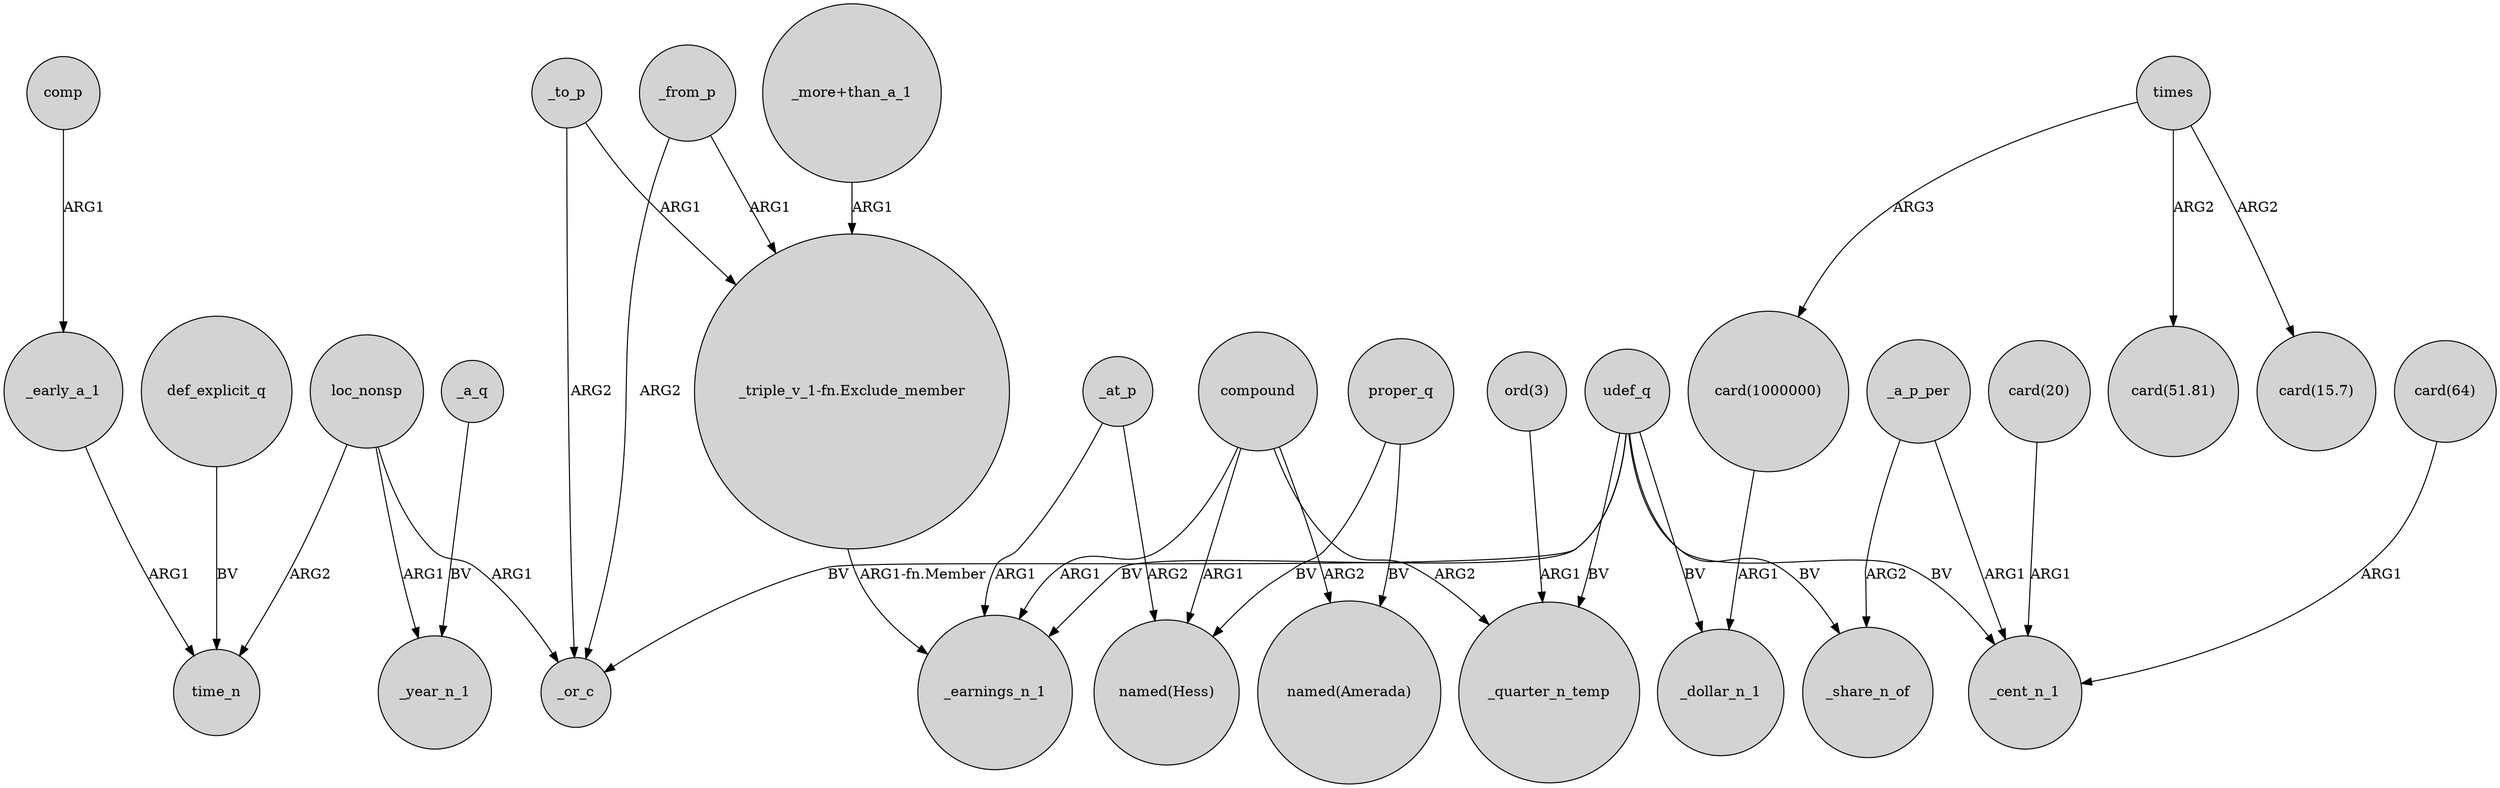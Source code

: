 digraph {
	node [shape=circle style=filled]
	_early_a_1 -> time_n [label=ARG1]
	_to_p -> _or_c [label=ARG2]
	"card(20)" -> _cent_n_1 [label=ARG1]
	_at_p -> _earnings_n_1 [label=ARG1]
	"ord(3)" -> _quarter_n_temp [label=ARG1]
	_a_p_per -> _cent_n_1 [label=ARG1]
	"_more+than_a_1" -> "_triple_v_1-fn.Exclude_member" [label=ARG1]
	compound -> "named(Amerada)" [label=ARG2]
	loc_nonsp -> _year_n_1 [label=ARG1]
	times -> "card(1000000)" [label=ARG3]
	comp -> _early_a_1 [label=ARG1]
	_a_q -> _year_n_1 [label=BV]
	_to_p -> "_triple_v_1-fn.Exclude_member" [label=ARG1]
	udef_q -> _cent_n_1 [label=BV]
	compound -> "named(Hess)" [label=ARG1]
	udef_q -> _or_c [label=BV]
	compound -> _quarter_n_temp [label=ARG2]
	_a_p_per -> _share_n_of [label=ARG2]
	udef_q -> _earnings_n_1 [label=BV]
	"card(64)" -> _cent_n_1 [label=ARG1]
	udef_q -> _share_n_of [label=BV]
	udef_q -> _dollar_n_1 [label=BV]
	"card(1000000)" -> _dollar_n_1 [label=ARG1]
	_from_p -> _or_c [label=ARG2]
	proper_q -> "named(Hess)" [label=BV]
	loc_nonsp -> _or_c [label=ARG1]
	"_triple_v_1-fn.Exclude_member" -> _earnings_n_1 [label="ARG1-fn.Member"]
	_at_p -> "named(Hess)" [label=ARG2]
	udef_q -> _quarter_n_temp [label=BV]
	def_explicit_q -> time_n [label=BV]
	loc_nonsp -> time_n [label=ARG2]
	times -> "card(51.81)" [label=ARG2]
	compound -> _earnings_n_1 [label=ARG1]
	times -> "card(15.7)" [label=ARG2]
	proper_q -> "named(Amerada)" [label=BV]
	_from_p -> "_triple_v_1-fn.Exclude_member" [label=ARG1]
}
